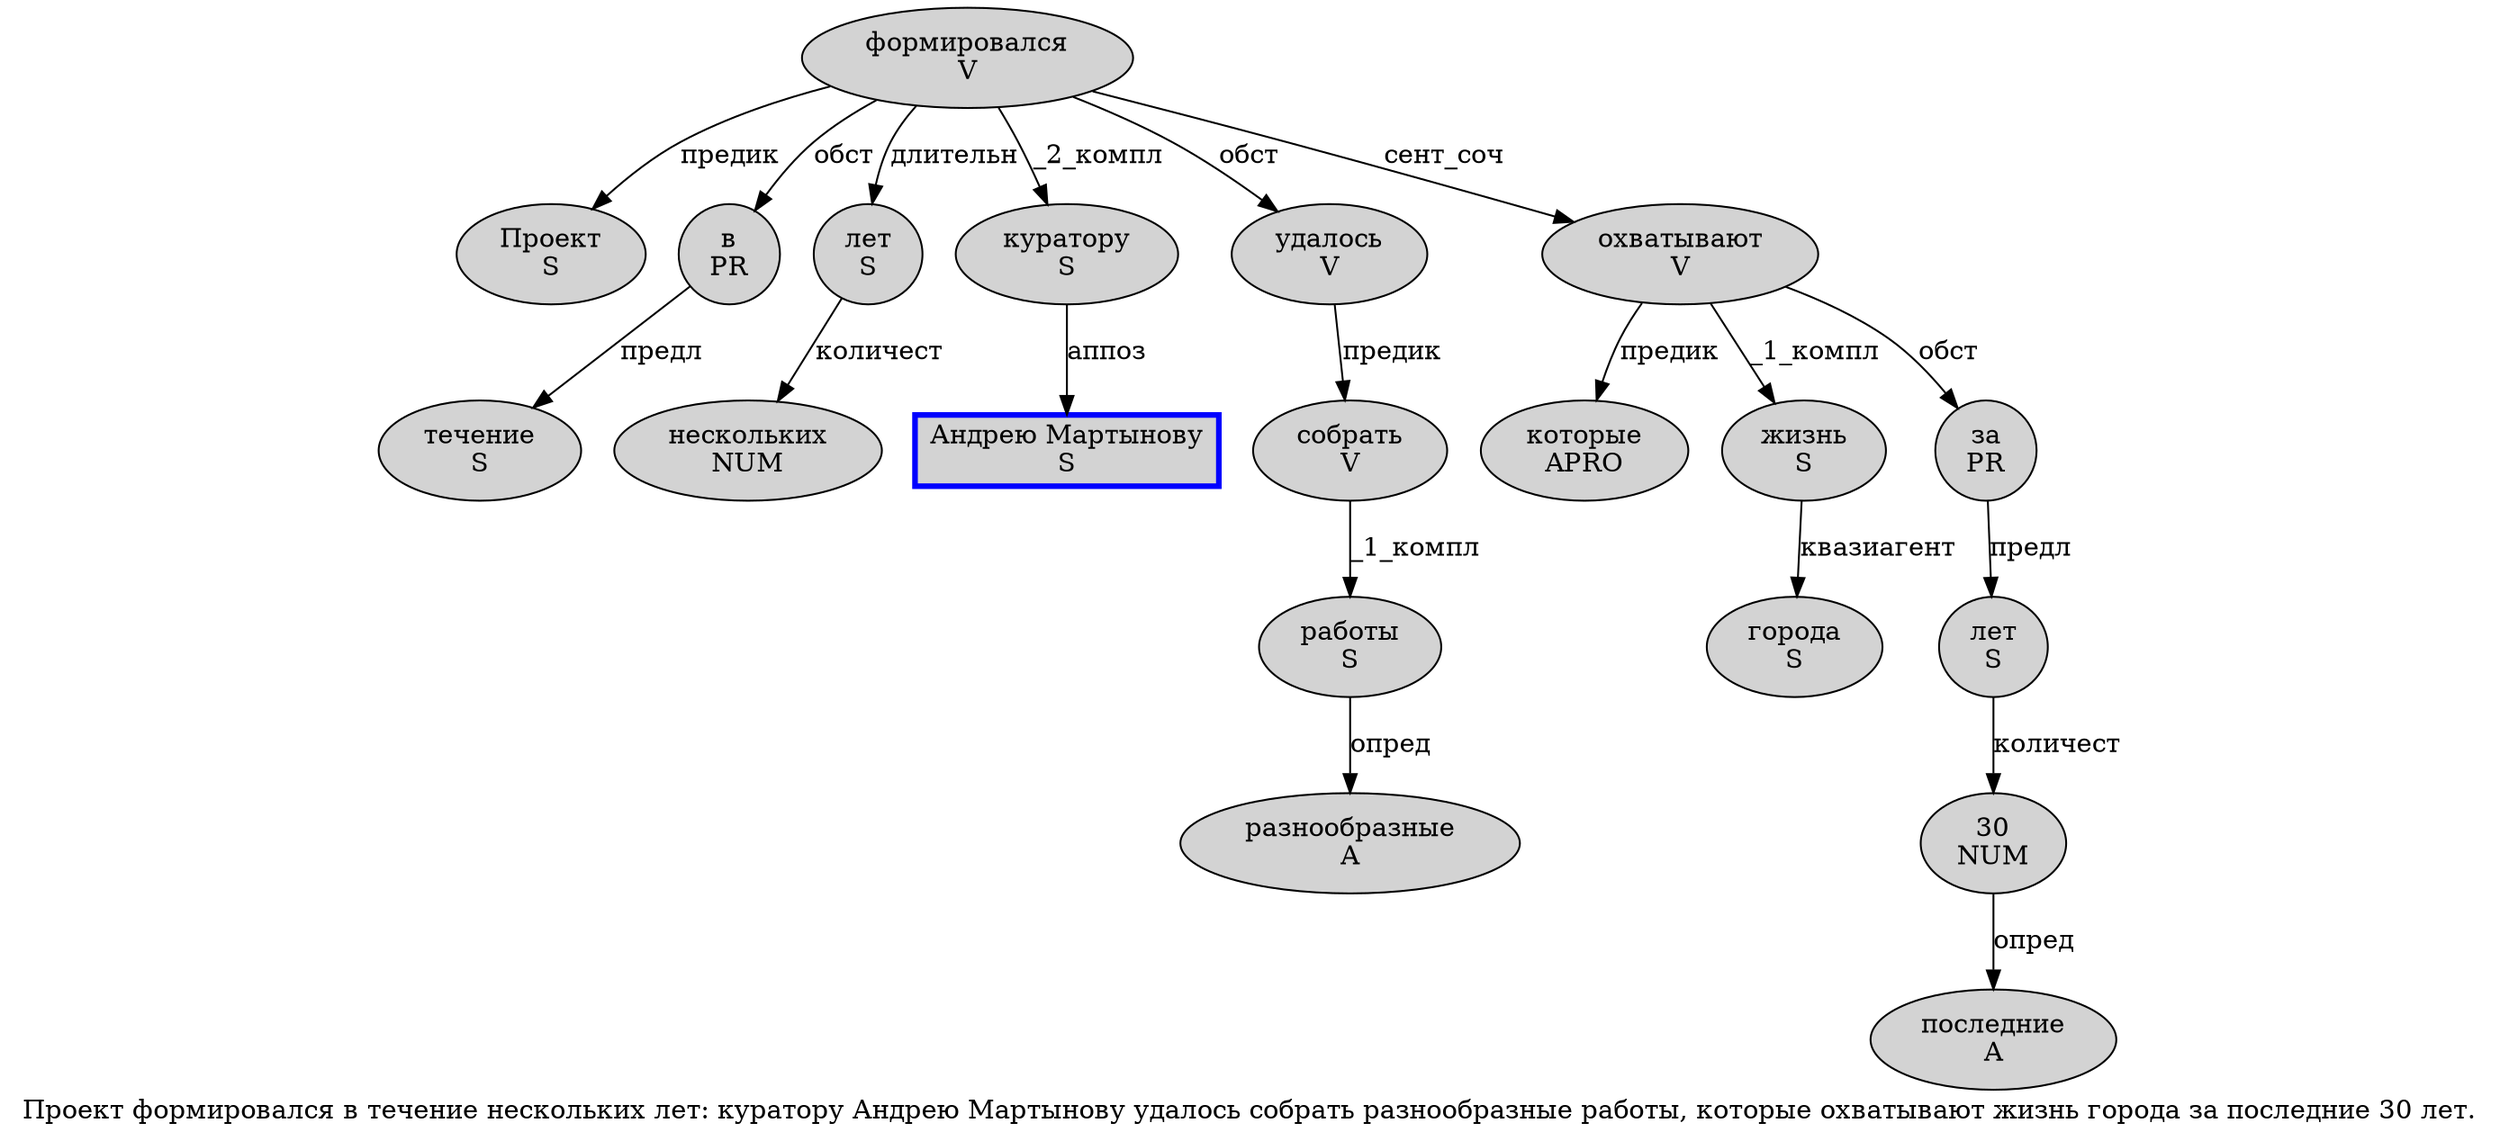 digraph SENTENCE_262 {
	graph [label="Проект формировался в течение нескольких лет: куратору Андрею Мартынову удалось собрать разнообразные работы, которые охватывают жизнь города за последние 30 лет."]
	node [style=filled]
		0 [label="Проект
S" color="" fillcolor=lightgray penwidth=1 shape=ellipse]
		1 [label="формировался
V" color="" fillcolor=lightgray penwidth=1 shape=ellipse]
		2 [label="в
PR" color="" fillcolor=lightgray penwidth=1 shape=ellipse]
		3 [label="течение
S" color="" fillcolor=lightgray penwidth=1 shape=ellipse]
		4 [label="нескольких
NUM" color="" fillcolor=lightgray penwidth=1 shape=ellipse]
		5 [label="лет
S" color="" fillcolor=lightgray penwidth=1 shape=ellipse]
		7 [label="куратору
S" color="" fillcolor=lightgray penwidth=1 shape=ellipse]
		8 [label="Андрею Мартынову
S" color=blue fillcolor=lightgray penwidth=3 shape=box]
		9 [label="удалось
V" color="" fillcolor=lightgray penwidth=1 shape=ellipse]
		10 [label="собрать
V" color="" fillcolor=lightgray penwidth=1 shape=ellipse]
		11 [label="разнообразные
A" color="" fillcolor=lightgray penwidth=1 shape=ellipse]
		12 [label="работы
S" color="" fillcolor=lightgray penwidth=1 shape=ellipse]
		14 [label="которые
APRO" color="" fillcolor=lightgray penwidth=1 shape=ellipse]
		15 [label="охватывают
V" color="" fillcolor=lightgray penwidth=1 shape=ellipse]
		16 [label="жизнь
S" color="" fillcolor=lightgray penwidth=1 shape=ellipse]
		17 [label="города
S" color="" fillcolor=lightgray penwidth=1 shape=ellipse]
		18 [label="за
PR" color="" fillcolor=lightgray penwidth=1 shape=ellipse]
		19 [label="последние
A" color="" fillcolor=lightgray penwidth=1 shape=ellipse]
		20 [label="30
NUM" color="" fillcolor=lightgray penwidth=1 shape=ellipse]
		21 [label="лет
S" color="" fillcolor=lightgray penwidth=1 shape=ellipse]
			9 -> 10 [label="предик"]
			20 -> 19 [label="опред"]
			2 -> 3 [label="предл"]
			5 -> 4 [label="количест"]
			15 -> 14 [label="предик"]
			15 -> 16 [label="_1_компл"]
			15 -> 18 [label="обст"]
			7 -> 8 [label="аппоз"]
			12 -> 11 [label="опред"]
			18 -> 21 [label="предл"]
			1 -> 0 [label="предик"]
			1 -> 2 [label="обст"]
			1 -> 5 [label="длительн"]
			1 -> 7 [label="_2_компл"]
			1 -> 9 [label="обст"]
			1 -> 15 [label="сент_соч"]
			10 -> 12 [label="_1_компл"]
			16 -> 17 [label="квазиагент"]
			21 -> 20 [label="количест"]
}
